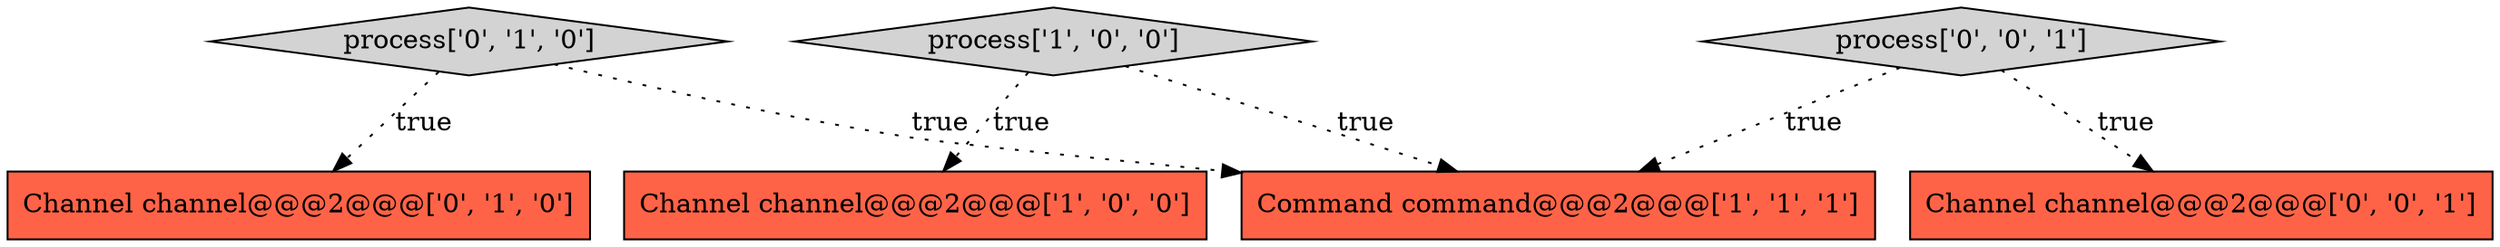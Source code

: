 digraph {
2 [style = filled, label = "Command command@@@2@@@['1', '1', '1']", fillcolor = tomato, shape = box image = "AAA0AAABBB1BBB"];
4 [style = filled, label = "process['0', '1', '0']", fillcolor = lightgray, shape = diamond image = "AAA0AAABBB2BBB"];
1 [style = filled, label = "Channel channel@@@2@@@['1', '0', '0']", fillcolor = tomato, shape = box image = "AAA0AAABBB1BBB"];
0 [style = filled, label = "process['1', '0', '0']", fillcolor = lightgray, shape = diamond image = "AAA0AAABBB1BBB"];
3 [style = filled, label = "Channel channel@@@2@@@['0', '1', '0']", fillcolor = tomato, shape = box image = "AAA0AAABBB2BBB"];
6 [style = filled, label = "Channel channel@@@2@@@['0', '0', '1']", fillcolor = tomato, shape = box image = "AAA0AAABBB3BBB"];
5 [style = filled, label = "process['0', '0', '1']", fillcolor = lightgray, shape = diamond image = "AAA0AAABBB3BBB"];
0->2 [style = dotted, label="true"];
5->6 [style = dotted, label="true"];
0->1 [style = dotted, label="true"];
4->3 [style = dotted, label="true"];
5->2 [style = dotted, label="true"];
4->2 [style = dotted, label="true"];
}
